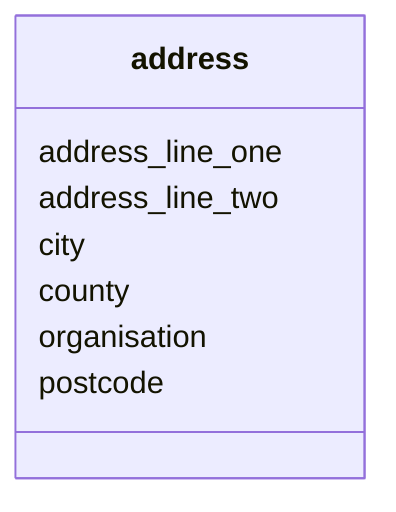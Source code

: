 classDiagram
  address: address_line_one
  address: address_line_two
  address: city
  address: county
  address: organisation
  address: postcode